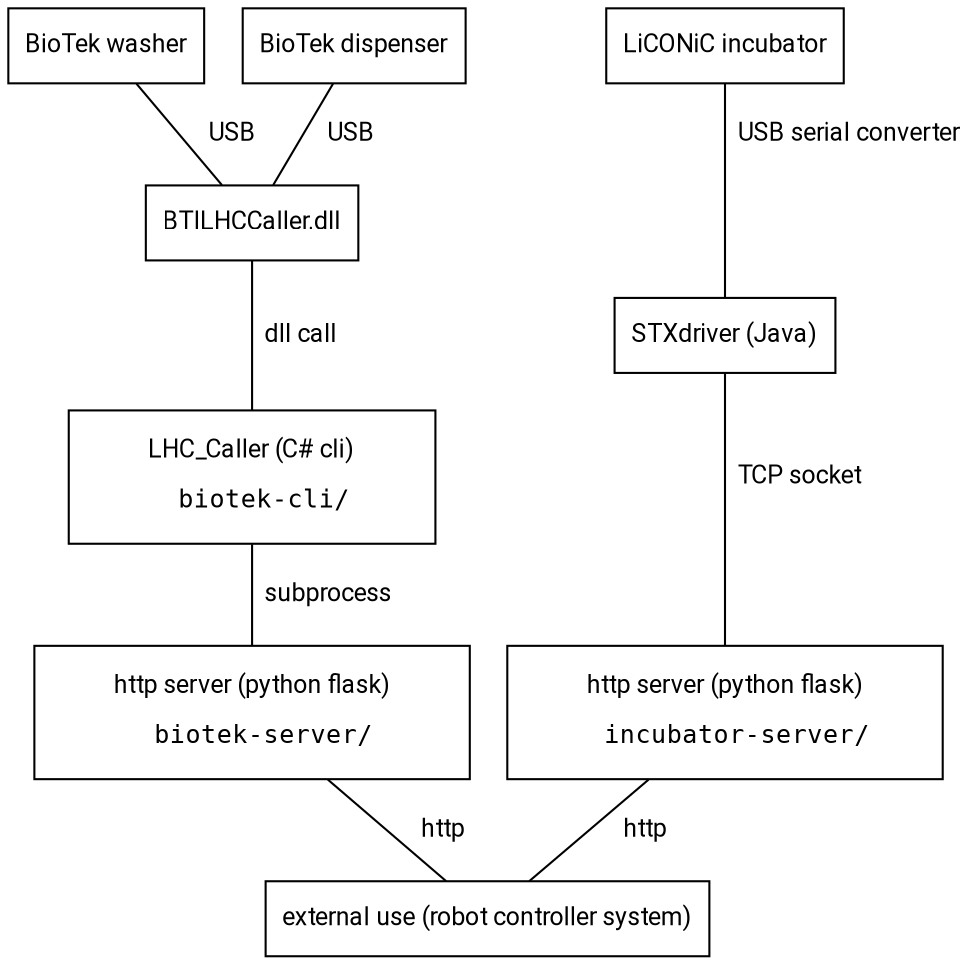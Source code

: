 # Build the svg with:
# dot overview.dot -Tsvg -o overview.svg
graph {
    node [fontname="Roboto", fontsize=12]
    edge [fontname="Roboto", fontsize=12]
    node [shape=box]
    wash [label="BioTek washer"]
    disp [label="BioTek dispenser"]
    incu [label="LiCONiC incubator"]
    rank=same {wash; disp; incu}
    dll [label="BTILHCCaller.dll"]
    cli [label=<
        LHC_Caller (C# cli)
        <BR/><BR/>
        <FONT FACE="Consolas">biotek-cli/</FONT>
    >, margin=0.2]
    biotek_server [label=<
        http server (python flask)
        <BR/><BR/>
        <FONT FACE="Consolas">biotek-server/</FONT>
    >, margin=0.2]
    incu_java [label="STXdriver (Java)"]
    incu_server [label=<
        http server (python flask)
        <BR/><BR/>
        <FONT FACE="Consolas">incubator-server/</FONT>
    >, margin=0.2]
    rank=same {biotek_server incu_server}
    wash -- dll [label="   USB"]
    disp -- dll [label="   USB"]
    dll -- cli [label="  dll call"]
    cli -- biotek_server [label="  subprocess"]
    incu -- incu_java [label="  USB serial converter"]
    incu_java -- incu_server [label="  TCP socket"]
    controller [label="external use (robot controller system)"]
    incu_server -- controller   [label="    http"]
    biotek_server -- controller [label="    http"]
}

